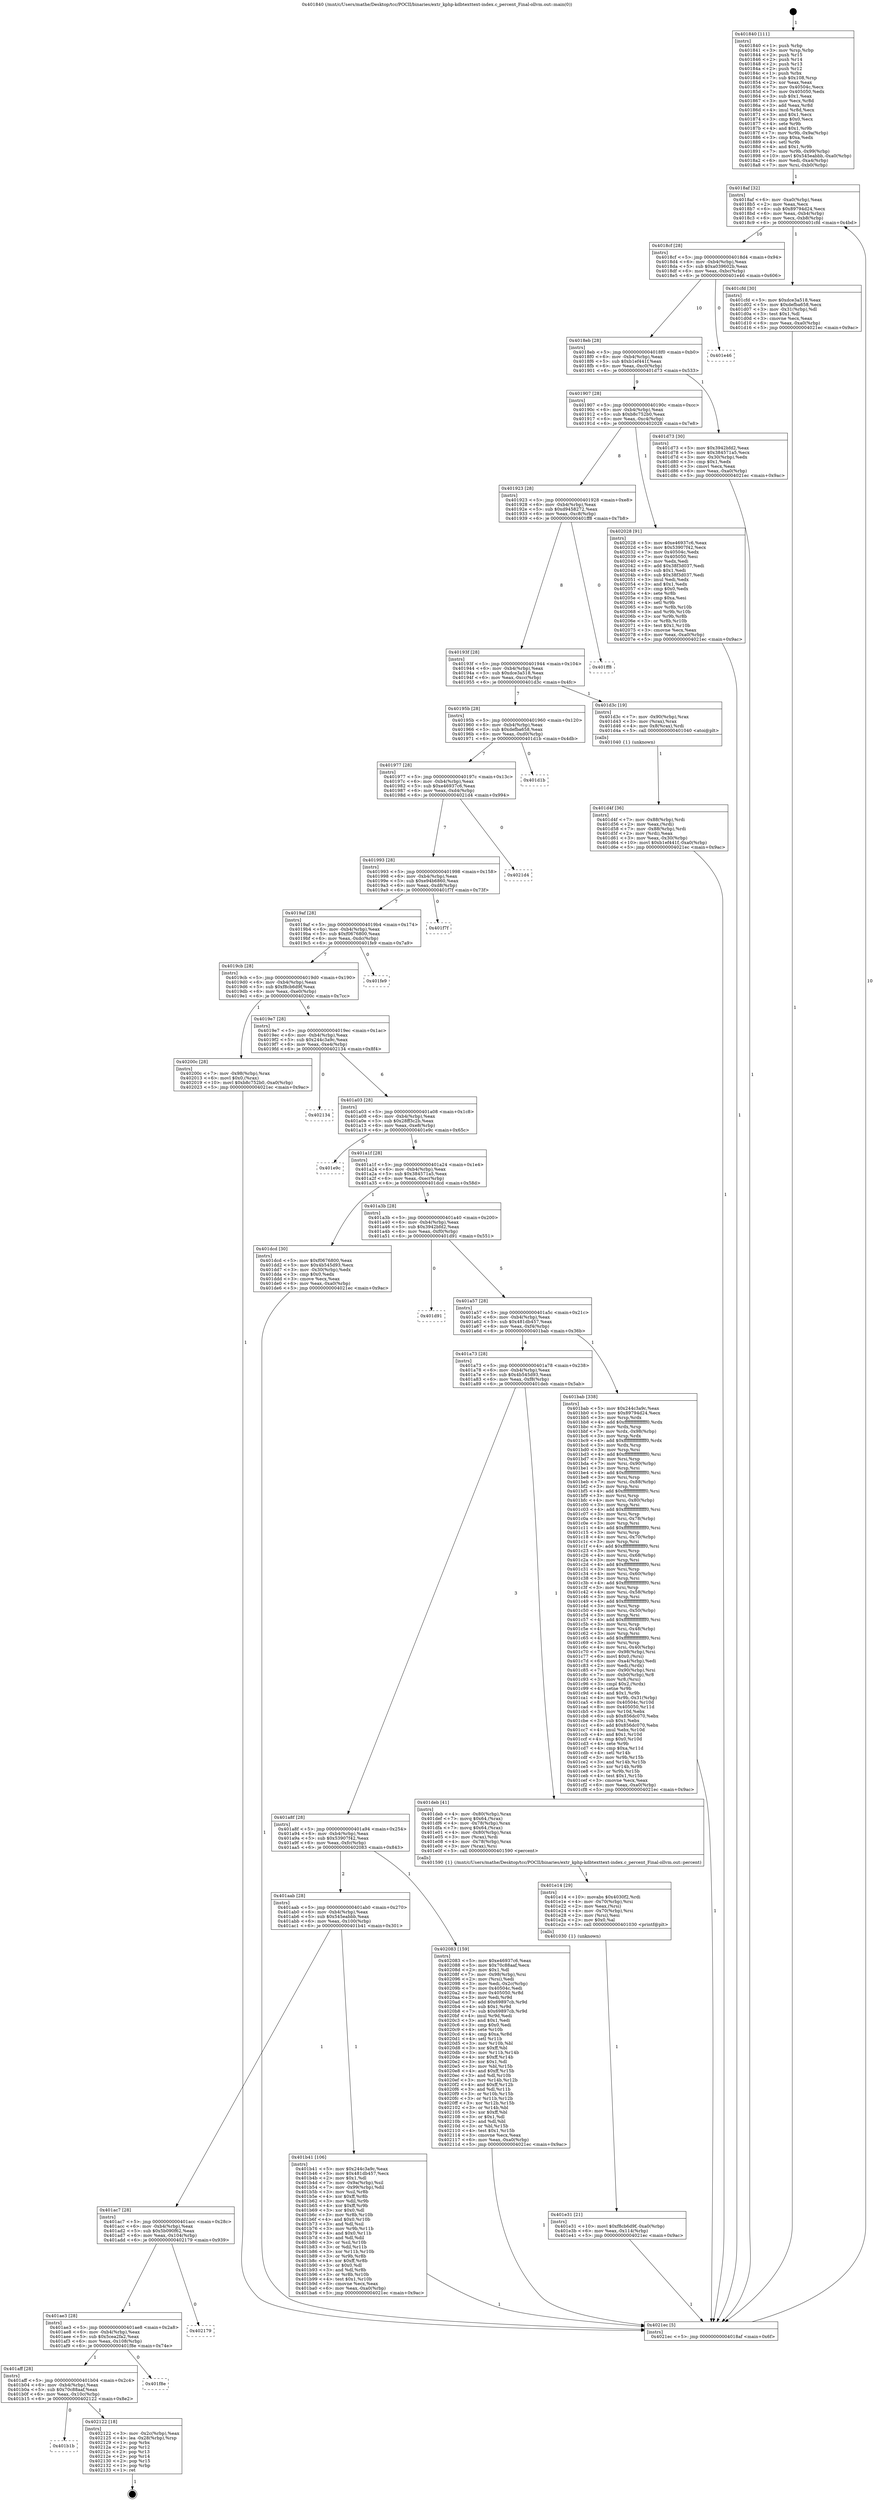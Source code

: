 digraph "0x401840" {
  label = "0x401840 (/mnt/c/Users/mathe/Desktop/tcc/POCII/binaries/extr_kphp-kdbtexttext-index.c_percent_Final-ollvm.out::main(0))"
  labelloc = "t"
  node[shape=record]

  Entry [label="",width=0.3,height=0.3,shape=circle,fillcolor=black,style=filled]
  "0x4018af" [label="{
     0x4018af [32]\l
     | [instrs]\l
     &nbsp;&nbsp;0x4018af \<+6\>: mov -0xa0(%rbp),%eax\l
     &nbsp;&nbsp;0x4018b5 \<+2\>: mov %eax,%ecx\l
     &nbsp;&nbsp;0x4018b7 \<+6\>: sub $0x89794d24,%ecx\l
     &nbsp;&nbsp;0x4018bd \<+6\>: mov %eax,-0xb4(%rbp)\l
     &nbsp;&nbsp;0x4018c3 \<+6\>: mov %ecx,-0xb8(%rbp)\l
     &nbsp;&nbsp;0x4018c9 \<+6\>: je 0000000000401cfd \<main+0x4bd\>\l
  }"]
  "0x401cfd" [label="{
     0x401cfd [30]\l
     | [instrs]\l
     &nbsp;&nbsp;0x401cfd \<+5\>: mov $0xdce3a518,%eax\l
     &nbsp;&nbsp;0x401d02 \<+5\>: mov $0xdefba658,%ecx\l
     &nbsp;&nbsp;0x401d07 \<+3\>: mov -0x31(%rbp),%dl\l
     &nbsp;&nbsp;0x401d0a \<+3\>: test $0x1,%dl\l
     &nbsp;&nbsp;0x401d0d \<+3\>: cmovne %ecx,%eax\l
     &nbsp;&nbsp;0x401d10 \<+6\>: mov %eax,-0xa0(%rbp)\l
     &nbsp;&nbsp;0x401d16 \<+5\>: jmp 00000000004021ec \<main+0x9ac\>\l
  }"]
  "0x4018cf" [label="{
     0x4018cf [28]\l
     | [instrs]\l
     &nbsp;&nbsp;0x4018cf \<+5\>: jmp 00000000004018d4 \<main+0x94\>\l
     &nbsp;&nbsp;0x4018d4 \<+6\>: mov -0xb4(%rbp),%eax\l
     &nbsp;&nbsp;0x4018da \<+5\>: sub $0xa039602b,%eax\l
     &nbsp;&nbsp;0x4018df \<+6\>: mov %eax,-0xbc(%rbp)\l
     &nbsp;&nbsp;0x4018e5 \<+6\>: je 0000000000401e46 \<main+0x606\>\l
  }"]
  Exit [label="",width=0.3,height=0.3,shape=circle,fillcolor=black,style=filled,peripheries=2]
  "0x401e46" [label="{
     0x401e46\l
  }", style=dashed]
  "0x4018eb" [label="{
     0x4018eb [28]\l
     | [instrs]\l
     &nbsp;&nbsp;0x4018eb \<+5\>: jmp 00000000004018f0 \<main+0xb0\>\l
     &nbsp;&nbsp;0x4018f0 \<+6\>: mov -0xb4(%rbp),%eax\l
     &nbsp;&nbsp;0x4018f6 \<+5\>: sub $0xb1ef441f,%eax\l
     &nbsp;&nbsp;0x4018fb \<+6\>: mov %eax,-0xc0(%rbp)\l
     &nbsp;&nbsp;0x401901 \<+6\>: je 0000000000401d73 \<main+0x533\>\l
  }"]
  "0x401b1b" [label="{
     0x401b1b\l
  }", style=dashed]
  "0x401d73" [label="{
     0x401d73 [30]\l
     | [instrs]\l
     &nbsp;&nbsp;0x401d73 \<+5\>: mov $0x3942bfd2,%eax\l
     &nbsp;&nbsp;0x401d78 \<+5\>: mov $0x384571a5,%ecx\l
     &nbsp;&nbsp;0x401d7d \<+3\>: mov -0x30(%rbp),%edx\l
     &nbsp;&nbsp;0x401d80 \<+3\>: cmp $0x1,%edx\l
     &nbsp;&nbsp;0x401d83 \<+3\>: cmovl %ecx,%eax\l
     &nbsp;&nbsp;0x401d86 \<+6\>: mov %eax,-0xa0(%rbp)\l
     &nbsp;&nbsp;0x401d8c \<+5\>: jmp 00000000004021ec \<main+0x9ac\>\l
  }"]
  "0x401907" [label="{
     0x401907 [28]\l
     | [instrs]\l
     &nbsp;&nbsp;0x401907 \<+5\>: jmp 000000000040190c \<main+0xcc\>\l
     &nbsp;&nbsp;0x40190c \<+6\>: mov -0xb4(%rbp),%eax\l
     &nbsp;&nbsp;0x401912 \<+5\>: sub $0xb8c752b0,%eax\l
     &nbsp;&nbsp;0x401917 \<+6\>: mov %eax,-0xc4(%rbp)\l
     &nbsp;&nbsp;0x40191d \<+6\>: je 0000000000402028 \<main+0x7e8\>\l
  }"]
  "0x402122" [label="{
     0x402122 [18]\l
     | [instrs]\l
     &nbsp;&nbsp;0x402122 \<+3\>: mov -0x2c(%rbp),%eax\l
     &nbsp;&nbsp;0x402125 \<+4\>: lea -0x28(%rbp),%rsp\l
     &nbsp;&nbsp;0x402129 \<+1\>: pop %rbx\l
     &nbsp;&nbsp;0x40212a \<+2\>: pop %r12\l
     &nbsp;&nbsp;0x40212c \<+2\>: pop %r13\l
     &nbsp;&nbsp;0x40212e \<+2\>: pop %r14\l
     &nbsp;&nbsp;0x402130 \<+2\>: pop %r15\l
     &nbsp;&nbsp;0x402132 \<+1\>: pop %rbp\l
     &nbsp;&nbsp;0x402133 \<+1\>: ret\l
  }"]
  "0x402028" [label="{
     0x402028 [91]\l
     | [instrs]\l
     &nbsp;&nbsp;0x402028 \<+5\>: mov $0xe46937c6,%eax\l
     &nbsp;&nbsp;0x40202d \<+5\>: mov $0x53907f42,%ecx\l
     &nbsp;&nbsp;0x402032 \<+7\>: mov 0x40504c,%edx\l
     &nbsp;&nbsp;0x402039 \<+7\>: mov 0x405050,%esi\l
     &nbsp;&nbsp;0x402040 \<+2\>: mov %edx,%edi\l
     &nbsp;&nbsp;0x402042 \<+6\>: add $0x38f3d037,%edi\l
     &nbsp;&nbsp;0x402048 \<+3\>: sub $0x1,%edi\l
     &nbsp;&nbsp;0x40204b \<+6\>: sub $0x38f3d037,%edi\l
     &nbsp;&nbsp;0x402051 \<+3\>: imul %edi,%edx\l
     &nbsp;&nbsp;0x402054 \<+3\>: and $0x1,%edx\l
     &nbsp;&nbsp;0x402057 \<+3\>: cmp $0x0,%edx\l
     &nbsp;&nbsp;0x40205a \<+4\>: sete %r8b\l
     &nbsp;&nbsp;0x40205e \<+3\>: cmp $0xa,%esi\l
     &nbsp;&nbsp;0x402061 \<+4\>: setl %r9b\l
     &nbsp;&nbsp;0x402065 \<+3\>: mov %r8b,%r10b\l
     &nbsp;&nbsp;0x402068 \<+3\>: and %r9b,%r10b\l
     &nbsp;&nbsp;0x40206b \<+3\>: xor %r9b,%r8b\l
     &nbsp;&nbsp;0x40206e \<+3\>: or %r8b,%r10b\l
     &nbsp;&nbsp;0x402071 \<+4\>: test $0x1,%r10b\l
     &nbsp;&nbsp;0x402075 \<+3\>: cmovne %ecx,%eax\l
     &nbsp;&nbsp;0x402078 \<+6\>: mov %eax,-0xa0(%rbp)\l
     &nbsp;&nbsp;0x40207e \<+5\>: jmp 00000000004021ec \<main+0x9ac\>\l
  }"]
  "0x401923" [label="{
     0x401923 [28]\l
     | [instrs]\l
     &nbsp;&nbsp;0x401923 \<+5\>: jmp 0000000000401928 \<main+0xe8\>\l
     &nbsp;&nbsp;0x401928 \<+6\>: mov -0xb4(%rbp),%eax\l
     &nbsp;&nbsp;0x40192e \<+5\>: sub $0xd9458272,%eax\l
     &nbsp;&nbsp;0x401933 \<+6\>: mov %eax,-0xc8(%rbp)\l
     &nbsp;&nbsp;0x401939 \<+6\>: je 0000000000401ff8 \<main+0x7b8\>\l
  }"]
  "0x401aff" [label="{
     0x401aff [28]\l
     | [instrs]\l
     &nbsp;&nbsp;0x401aff \<+5\>: jmp 0000000000401b04 \<main+0x2c4\>\l
     &nbsp;&nbsp;0x401b04 \<+6\>: mov -0xb4(%rbp),%eax\l
     &nbsp;&nbsp;0x401b0a \<+5\>: sub $0x70c88aaf,%eax\l
     &nbsp;&nbsp;0x401b0f \<+6\>: mov %eax,-0x10c(%rbp)\l
     &nbsp;&nbsp;0x401b15 \<+6\>: je 0000000000402122 \<main+0x8e2\>\l
  }"]
  "0x401ff8" [label="{
     0x401ff8\l
  }", style=dashed]
  "0x40193f" [label="{
     0x40193f [28]\l
     | [instrs]\l
     &nbsp;&nbsp;0x40193f \<+5\>: jmp 0000000000401944 \<main+0x104\>\l
     &nbsp;&nbsp;0x401944 \<+6\>: mov -0xb4(%rbp),%eax\l
     &nbsp;&nbsp;0x40194a \<+5\>: sub $0xdce3a518,%eax\l
     &nbsp;&nbsp;0x40194f \<+6\>: mov %eax,-0xcc(%rbp)\l
     &nbsp;&nbsp;0x401955 \<+6\>: je 0000000000401d3c \<main+0x4fc\>\l
  }"]
  "0x401f8e" [label="{
     0x401f8e\l
  }", style=dashed]
  "0x401d3c" [label="{
     0x401d3c [19]\l
     | [instrs]\l
     &nbsp;&nbsp;0x401d3c \<+7\>: mov -0x90(%rbp),%rax\l
     &nbsp;&nbsp;0x401d43 \<+3\>: mov (%rax),%rax\l
     &nbsp;&nbsp;0x401d46 \<+4\>: mov 0x8(%rax),%rdi\l
     &nbsp;&nbsp;0x401d4a \<+5\>: call 0000000000401040 \<atoi@plt\>\l
     | [calls]\l
     &nbsp;&nbsp;0x401040 \{1\} (unknown)\l
  }"]
  "0x40195b" [label="{
     0x40195b [28]\l
     | [instrs]\l
     &nbsp;&nbsp;0x40195b \<+5\>: jmp 0000000000401960 \<main+0x120\>\l
     &nbsp;&nbsp;0x401960 \<+6\>: mov -0xb4(%rbp),%eax\l
     &nbsp;&nbsp;0x401966 \<+5\>: sub $0xdefba658,%eax\l
     &nbsp;&nbsp;0x40196b \<+6\>: mov %eax,-0xd0(%rbp)\l
     &nbsp;&nbsp;0x401971 \<+6\>: je 0000000000401d1b \<main+0x4db\>\l
  }"]
  "0x401ae3" [label="{
     0x401ae3 [28]\l
     | [instrs]\l
     &nbsp;&nbsp;0x401ae3 \<+5\>: jmp 0000000000401ae8 \<main+0x2a8\>\l
     &nbsp;&nbsp;0x401ae8 \<+6\>: mov -0xb4(%rbp),%eax\l
     &nbsp;&nbsp;0x401aee \<+5\>: sub $0x5cea2fa2,%eax\l
     &nbsp;&nbsp;0x401af3 \<+6\>: mov %eax,-0x108(%rbp)\l
     &nbsp;&nbsp;0x401af9 \<+6\>: je 0000000000401f8e \<main+0x74e\>\l
  }"]
  "0x401d1b" [label="{
     0x401d1b\l
  }", style=dashed]
  "0x401977" [label="{
     0x401977 [28]\l
     | [instrs]\l
     &nbsp;&nbsp;0x401977 \<+5\>: jmp 000000000040197c \<main+0x13c\>\l
     &nbsp;&nbsp;0x40197c \<+6\>: mov -0xb4(%rbp),%eax\l
     &nbsp;&nbsp;0x401982 \<+5\>: sub $0xe46937c6,%eax\l
     &nbsp;&nbsp;0x401987 \<+6\>: mov %eax,-0xd4(%rbp)\l
     &nbsp;&nbsp;0x40198d \<+6\>: je 00000000004021d4 \<main+0x994\>\l
  }"]
  "0x402179" [label="{
     0x402179\l
  }", style=dashed]
  "0x4021d4" [label="{
     0x4021d4\l
  }", style=dashed]
  "0x401993" [label="{
     0x401993 [28]\l
     | [instrs]\l
     &nbsp;&nbsp;0x401993 \<+5\>: jmp 0000000000401998 \<main+0x158\>\l
     &nbsp;&nbsp;0x401998 \<+6\>: mov -0xb4(%rbp),%eax\l
     &nbsp;&nbsp;0x40199e \<+5\>: sub $0xe94b6860,%eax\l
     &nbsp;&nbsp;0x4019a3 \<+6\>: mov %eax,-0xd8(%rbp)\l
     &nbsp;&nbsp;0x4019a9 \<+6\>: je 0000000000401f7f \<main+0x73f\>\l
  }"]
  "0x401e31" [label="{
     0x401e31 [21]\l
     | [instrs]\l
     &nbsp;&nbsp;0x401e31 \<+10\>: movl $0xf8cb6d9f,-0xa0(%rbp)\l
     &nbsp;&nbsp;0x401e3b \<+6\>: mov %eax,-0x114(%rbp)\l
     &nbsp;&nbsp;0x401e41 \<+5\>: jmp 00000000004021ec \<main+0x9ac\>\l
  }"]
  "0x401f7f" [label="{
     0x401f7f\l
  }", style=dashed]
  "0x4019af" [label="{
     0x4019af [28]\l
     | [instrs]\l
     &nbsp;&nbsp;0x4019af \<+5\>: jmp 00000000004019b4 \<main+0x174\>\l
     &nbsp;&nbsp;0x4019b4 \<+6\>: mov -0xb4(%rbp),%eax\l
     &nbsp;&nbsp;0x4019ba \<+5\>: sub $0xf0676800,%eax\l
     &nbsp;&nbsp;0x4019bf \<+6\>: mov %eax,-0xdc(%rbp)\l
     &nbsp;&nbsp;0x4019c5 \<+6\>: je 0000000000401fe9 \<main+0x7a9\>\l
  }"]
  "0x401e14" [label="{
     0x401e14 [29]\l
     | [instrs]\l
     &nbsp;&nbsp;0x401e14 \<+10\>: movabs $0x4030f2,%rdi\l
     &nbsp;&nbsp;0x401e1e \<+4\>: mov -0x70(%rbp),%rsi\l
     &nbsp;&nbsp;0x401e22 \<+2\>: mov %eax,(%rsi)\l
     &nbsp;&nbsp;0x401e24 \<+4\>: mov -0x70(%rbp),%rsi\l
     &nbsp;&nbsp;0x401e28 \<+2\>: mov (%rsi),%esi\l
     &nbsp;&nbsp;0x401e2a \<+2\>: mov $0x0,%al\l
     &nbsp;&nbsp;0x401e2c \<+5\>: call 0000000000401030 \<printf@plt\>\l
     | [calls]\l
     &nbsp;&nbsp;0x401030 \{1\} (unknown)\l
  }"]
  "0x401fe9" [label="{
     0x401fe9\l
  }", style=dashed]
  "0x4019cb" [label="{
     0x4019cb [28]\l
     | [instrs]\l
     &nbsp;&nbsp;0x4019cb \<+5\>: jmp 00000000004019d0 \<main+0x190\>\l
     &nbsp;&nbsp;0x4019d0 \<+6\>: mov -0xb4(%rbp),%eax\l
     &nbsp;&nbsp;0x4019d6 \<+5\>: sub $0xf8cb6d9f,%eax\l
     &nbsp;&nbsp;0x4019db \<+6\>: mov %eax,-0xe0(%rbp)\l
     &nbsp;&nbsp;0x4019e1 \<+6\>: je 000000000040200c \<main+0x7cc\>\l
  }"]
  "0x401d4f" [label="{
     0x401d4f [36]\l
     | [instrs]\l
     &nbsp;&nbsp;0x401d4f \<+7\>: mov -0x88(%rbp),%rdi\l
     &nbsp;&nbsp;0x401d56 \<+2\>: mov %eax,(%rdi)\l
     &nbsp;&nbsp;0x401d58 \<+7\>: mov -0x88(%rbp),%rdi\l
     &nbsp;&nbsp;0x401d5f \<+2\>: mov (%rdi),%eax\l
     &nbsp;&nbsp;0x401d61 \<+3\>: mov %eax,-0x30(%rbp)\l
     &nbsp;&nbsp;0x401d64 \<+10\>: movl $0xb1ef441f,-0xa0(%rbp)\l
     &nbsp;&nbsp;0x401d6e \<+5\>: jmp 00000000004021ec \<main+0x9ac\>\l
  }"]
  "0x40200c" [label="{
     0x40200c [28]\l
     | [instrs]\l
     &nbsp;&nbsp;0x40200c \<+7\>: mov -0x98(%rbp),%rax\l
     &nbsp;&nbsp;0x402013 \<+6\>: movl $0x0,(%rax)\l
     &nbsp;&nbsp;0x402019 \<+10\>: movl $0xb8c752b0,-0xa0(%rbp)\l
     &nbsp;&nbsp;0x402023 \<+5\>: jmp 00000000004021ec \<main+0x9ac\>\l
  }"]
  "0x4019e7" [label="{
     0x4019e7 [28]\l
     | [instrs]\l
     &nbsp;&nbsp;0x4019e7 \<+5\>: jmp 00000000004019ec \<main+0x1ac\>\l
     &nbsp;&nbsp;0x4019ec \<+6\>: mov -0xb4(%rbp),%eax\l
     &nbsp;&nbsp;0x4019f2 \<+5\>: sub $0x244c3a9c,%eax\l
     &nbsp;&nbsp;0x4019f7 \<+6\>: mov %eax,-0xe4(%rbp)\l
     &nbsp;&nbsp;0x4019fd \<+6\>: je 0000000000402134 \<main+0x8f4\>\l
  }"]
  "0x401840" [label="{
     0x401840 [111]\l
     | [instrs]\l
     &nbsp;&nbsp;0x401840 \<+1\>: push %rbp\l
     &nbsp;&nbsp;0x401841 \<+3\>: mov %rsp,%rbp\l
     &nbsp;&nbsp;0x401844 \<+2\>: push %r15\l
     &nbsp;&nbsp;0x401846 \<+2\>: push %r14\l
     &nbsp;&nbsp;0x401848 \<+2\>: push %r13\l
     &nbsp;&nbsp;0x40184a \<+2\>: push %r12\l
     &nbsp;&nbsp;0x40184c \<+1\>: push %rbx\l
     &nbsp;&nbsp;0x40184d \<+7\>: sub $0x108,%rsp\l
     &nbsp;&nbsp;0x401854 \<+2\>: xor %eax,%eax\l
     &nbsp;&nbsp;0x401856 \<+7\>: mov 0x40504c,%ecx\l
     &nbsp;&nbsp;0x40185d \<+7\>: mov 0x405050,%edx\l
     &nbsp;&nbsp;0x401864 \<+3\>: sub $0x1,%eax\l
     &nbsp;&nbsp;0x401867 \<+3\>: mov %ecx,%r8d\l
     &nbsp;&nbsp;0x40186a \<+3\>: add %eax,%r8d\l
     &nbsp;&nbsp;0x40186d \<+4\>: imul %r8d,%ecx\l
     &nbsp;&nbsp;0x401871 \<+3\>: and $0x1,%ecx\l
     &nbsp;&nbsp;0x401874 \<+3\>: cmp $0x0,%ecx\l
     &nbsp;&nbsp;0x401877 \<+4\>: sete %r9b\l
     &nbsp;&nbsp;0x40187b \<+4\>: and $0x1,%r9b\l
     &nbsp;&nbsp;0x40187f \<+7\>: mov %r9b,-0x9a(%rbp)\l
     &nbsp;&nbsp;0x401886 \<+3\>: cmp $0xa,%edx\l
     &nbsp;&nbsp;0x401889 \<+4\>: setl %r9b\l
     &nbsp;&nbsp;0x40188d \<+4\>: and $0x1,%r9b\l
     &nbsp;&nbsp;0x401891 \<+7\>: mov %r9b,-0x99(%rbp)\l
     &nbsp;&nbsp;0x401898 \<+10\>: movl $0x545eabbb,-0xa0(%rbp)\l
     &nbsp;&nbsp;0x4018a2 \<+6\>: mov %edi,-0xa4(%rbp)\l
     &nbsp;&nbsp;0x4018a8 \<+7\>: mov %rsi,-0xb0(%rbp)\l
  }"]
  "0x402134" [label="{
     0x402134\l
  }", style=dashed]
  "0x401a03" [label="{
     0x401a03 [28]\l
     | [instrs]\l
     &nbsp;&nbsp;0x401a03 \<+5\>: jmp 0000000000401a08 \<main+0x1c8\>\l
     &nbsp;&nbsp;0x401a08 \<+6\>: mov -0xb4(%rbp),%eax\l
     &nbsp;&nbsp;0x401a0e \<+5\>: sub $0x28ff3c2b,%eax\l
     &nbsp;&nbsp;0x401a13 \<+6\>: mov %eax,-0xe8(%rbp)\l
     &nbsp;&nbsp;0x401a19 \<+6\>: je 0000000000401e9c \<main+0x65c\>\l
  }"]
  "0x4021ec" [label="{
     0x4021ec [5]\l
     | [instrs]\l
     &nbsp;&nbsp;0x4021ec \<+5\>: jmp 00000000004018af \<main+0x6f\>\l
  }"]
  "0x401e9c" [label="{
     0x401e9c\l
  }", style=dashed]
  "0x401a1f" [label="{
     0x401a1f [28]\l
     | [instrs]\l
     &nbsp;&nbsp;0x401a1f \<+5\>: jmp 0000000000401a24 \<main+0x1e4\>\l
     &nbsp;&nbsp;0x401a24 \<+6\>: mov -0xb4(%rbp),%eax\l
     &nbsp;&nbsp;0x401a2a \<+5\>: sub $0x384571a5,%eax\l
     &nbsp;&nbsp;0x401a2f \<+6\>: mov %eax,-0xec(%rbp)\l
     &nbsp;&nbsp;0x401a35 \<+6\>: je 0000000000401dcd \<main+0x58d\>\l
  }"]
  "0x401ac7" [label="{
     0x401ac7 [28]\l
     | [instrs]\l
     &nbsp;&nbsp;0x401ac7 \<+5\>: jmp 0000000000401acc \<main+0x28c\>\l
     &nbsp;&nbsp;0x401acc \<+6\>: mov -0xb4(%rbp),%eax\l
     &nbsp;&nbsp;0x401ad2 \<+5\>: sub $0x5b090f62,%eax\l
     &nbsp;&nbsp;0x401ad7 \<+6\>: mov %eax,-0x104(%rbp)\l
     &nbsp;&nbsp;0x401add \<+6\>: je 0000000000402179 \<main+0x939\>\l
  }"]
  "0x401dcd" [label="{
     0x401dcd [30]\l
     | [instrs]\l
     &nbsp;&nbsp;0x401dcd \<+5\>: mov $0xf0676800,%eax\l
     &nbsp;&nbsp;0x401dd2 \<+5\>: mov $0x4b545d93,%ecx\l
     &nbsp;&nbsp;0x401dd7 \<+3\>: mov -0x30(%rbp),%edx\l
     &nbsp;&nbsp;0x401dda \<+3\>: cmp $0x0,%edx\l
     &nbsp;&nbsp;0x401ddd \<+3\>: cmove %ecx,%eax\l
     &nbsp;&nbsp;0x401de0 \<+6\>: mov %eax,-0xa0(%rbp)\l
     &nbsp;&nbsp;0x401de6 \<+5\>: jmp 00000000004021ec \<main+0x9ac\>\l
  }"]
  "0x401a3b" [label="{
     0x401a3b [28]\l
     | [instrs]\l
     &nbsp;&nbsp;0x401a3b \<+5\>: jmp 0000000000401a40 \<main+0x200\>\l
     &nbsp;&nbsp;0x401a40 \<+6\>: mov -0xb4(%rbp),%eax\l
     &nbsp;&nbsp;0x401a46 \<+5\>: sub $0x3942bfd2,%eax\l
     &nbsp;&nbsp;0x401a4b \<+6\>: mov %eax,-0xf0(%rbp)\l
     &nbsp;&nbsp;0x401a51 \<+6\>: je 0000000000401d91 \<main+0x551\>\l
  }"]
  "0x401b41" [label="{
     0x401b41 [106]\l
     | [instrs]\l
     &nbsp;&nbsp;0x401b41 \<+5\>: mov $0x244c3a9c,%eax\l
     &nbsp;&nbsp;0x401b46 \<+5\>: mov $0x481db457,%ecx\l
     &nbsp;&nbsp;0x401b4b \<+2\>: mov $0x1,%dl\l
     &nbsp;&nbsp;0x401b4d \<+7\>: mov -0x9a(%rbp),%sil\l
     &nbsp;&nbsp;0x401b54 \<+7\>: mov -0x99(%rbp),%dil\l
     &nbsp;&nbsp;0x401b5b \<+3\>: mov %sil,%r8b\l
     &nbsp;&nbsp;0x401b5e \<+4\>: xor $0xff,%r8b\l
     &nbsp;&nbsp;0x401b62 \<+3\>: mov %dil,%r9b\l
     &nbsp;&nbsp;0x401b65 \<+4\>: xor $0xff,%r9b\l
     &nbsp;&nbsp;0x401b69 \<+3\>: xor $0x0,%dl\l
     &nbsp;&nbsp;0x401b6c \<+3\>: mov %r8b,%r10b\l
     &nbsp;&nbsp;0x401b6f \<+4\>: and $0x0,%r10b\l
     &nbsp;&nbsp;0x401b73 \<+3\>: and %dl,%sil\l
     &nbsp;&nbsp;0x401b76 \<+3\>: mov %r9b,%r11b\l
     &nbsp;&nbsp;0x401b79 \<+4\>: and $0x0,%r11b\l
     &nbsp;&nbsp;0x401b7d \<+3\>: and %dl,%dil\l
     &nbsp;&nbsp;0x401b80 \<+3\>: or %sil,%r10b\l
     &nbsp;&nbsp;0x401b83 \<+3\>: or %dil,%r11b\l
     &nbsp;&nbsp;0x401b86 \<+3\>: xor %r11b,%r10b\l
     &nbsp;&nbsp;0x401b89 \<+3\>: or %r9b,%r8b\l
     &nbsp;&nbsp;0x401b8c \<+4\>: xor $0xff,%r8b\l
     &nbsp;&nbsp;0x401b90 \<+3\>: or $0x0,%dl\l
     &nbsp;&nbsp;0x401b93 \<+3\>: and %dl,%r8b\l
     &nbsp;&nbsp;0x401b96 \<+3\>: or %r8b,%r10b\l
     &nbsp;&nbsp;0x401b99 \<+4\>: test $0x1,%r10b\l
     &nbsp;&nbsp;0x401b9d \<+3\>: cmovne %ecx,%eax\l
     &nbsp;&nbsp;0x401ba0 \<+6\>: mov %eax,-0xa0(%rbp)\l
     &nbsp;&nbsp;0x401ba6 \<+5\>: jmp 00000000004021ec \<main+0x9ac\>\l
  }"]
  "0x401d91" [label="{
     0x401d91\l
  }", style=dashed]
  "0x401a57" [label="{
     0x401a57 [28]\l
     | [instrs]\l
     &nbsp;&nbsp;0x401a57 \<+5\>: jmp 0000000000401a5c \<main+0x21c\>\l
     &nbsp;&nbsp;0x401a5c \<+6\>: mov -0xb4(%rbp),%eax\l
     &nbsp;&nbsp;0x401a62 \<+5\>: sub $0x481db457,%eax\l
     &nbsp;&nbsp;0x401a67 \<+6\>: mov %eax,-0xf4(%rbp)\l
     &nbsp;&nbsp;0x401a6d \<+6\>: je 0000000000401bab \<main+0x36b\>\l
  }"]
  "0x401aab" [label="{
     0x401aab [28]\l
     | [instrs]\l
     &nbsp;&nbsp;0x401aab \<+5\>: jmp 0000000000401ab0 \<main+0x270\>\l
     &nbsp;&nbsp;0x401ab0 \<+6\>: mov -0xb4(%rbp),%eax\l
     &nbsp;&nbsp;0x401ab6 \<+5\>: sub $0x545eabbb,%eax\l
     &nbsp;&nbsp;0x401abb \<+6\>: mov %eax,-0x100(%rbp)\l
     &nbsp;&nbsp;0x401ac1 \<+6\>: je 0000000000401b41 \<main+0x301\>\l
  }"]
  "0x401bab" [label="{
     0x401bab [338]\l
     | [instrs]\l
     &nbsp;&nbsp;0x401bab \<+5\>: mov $0x244c3a9c,%eax\l
     &nbsp;&nbsp;0x401bb0 \<+5\>: mov $0x89794d24,%ecx\l
     &nbsp;&nbsp;0x401bb5 \<+3\>: mov %rsp,%rdx\l
     &nbsp;&nbsp;0x401bb8 \<+4\>: add $0xfffffffffffffff0,%rdx\l
     &nbsp;&nbsp;0x401bbc \<+3\>: mov %rdx,%rsp\l
     &nbsp;&nbsp;0x401bbf \<+7\>: mov %rdx,-0x98(%rbp)\l
     &nbsp;&nbsp;0x401bc6 \<+3\>: mov %rsp,%rdx\l
     &nbsp;&nbsp;0x401bc9 \<+4\>: add $0xfffffffffffffff0,%rdx\l
     &nbsp;&nbsp;0x401bcd \<+3\>: mov %rdx,%rsp\l
     &nbsp;&nbsp;0x401bd0 \<+3\>: mov %rsp,%rsi\l
     &nbsp;&nbsp;0x401bd3 \<+4\>: add $0xfffffffffffffff0,%rsi\l
     &nbsp;&nbsp;0x401bd7 \<+3\>: mov %rsi,%rsp\l
     &nbsp;&nbsp;0x401bda \<+7\>: mov %rsi,-0x90(%rbp)\l
     &nbsp;&nbsp;0x401be1 \<+3\>: mov %rsp,%rsi\l
     &nbsp;&nbsp;0x401be4 \<+4\>: add $0xfffffffffffffff0,%rsi\l
     &nbsp;&nbsp;0x401be8 \<+3\>: mov %rsi,%rsp\l
     &nbsp;&nbsp;0x401beb \<+7\>: mov %rsi,-0x88(%rbp)\l
     &nbsp;&nbsp;0x401bf2 \<+3\>: mov %rsp,%rsi\l
     &nbsp;&nbsp;0x401bf5 \<+4\>: add $0xfffffffffffffff0,%rsi\l
     &nbsp;&nbsp;0x401bf9 \<+3\>: mov %rsi,%rsp\l
     &nbsp;&nbsp;0x401bfc \<+4\>: mov %rsi,-0x80(%rbp)\l
     &nbsp;&nbsp;0x401c00 \<+3\>: mov %rsp,%rsi\l
     &nbsp;&nbsp;0x401c03 \<+4\>: add $0xfffffffffffffff0,%rsi\l
     &nbsp;&nbsp;0x401c07 \<+3\>: mov %rsi,%rsp\l
     &nbsp;&nbsp;0x401c0a \<+4\>: mov %rsi,-0x78(%rbp)\l
     &nbsp;&nbsp;0x401c0e \<+3\>: mov %rsp,%rsi\l
     &nbsp;&nbsp;0x401c11 \<+4\>: add $0xfffffffffffffff0,%rsi\l
     &nbsp;&nbsp;0x401c15 \<+3\>: mov %rsi,%rsp\l
     &nbsp;&nbsp;0x401c18 \<+4\>: mov %rsi,-0x70(%rbp)\l
     &nbsp;&nbsp;0x401c1c \<+3\>: mov %rsp,%rsi\l
     &nbsp;&nbsp;0x401c1f \<+4\>: add $0xfffffffffffffff0,%rsi\l
     &nbsp;&nbsp;0x401c23 \<+3\>: mov %rsi,%rsp\l
     &nbsp;&nbsp;0x401c26 \<+4\>: mov %rsi,-0x68(%rbp)\l
     &nbsp;&nbsp;0x401c2a \<+3\>: mov %rsp,%rsi\l
     &nbsp;&nbsp;0x401c2d \<+4\>: add $0xfffffffffffffff0,%rsi\l
     &nbsp;&nbsp;0x401c31 \<+3\>: mov %rsi,%rsp\l
     &nbsp;&nbsp;0x401c34 \<+4\>: mov %rsi,-0x60(%rbp)\l
     &nbsp;&nbsp;0x401c38 \<+3\>: mov %rsp,%rsi\l
     &nbsp;&nbsp;0x401c3b \<+4\>: add $0xfffffffffffffff0,%rsi\l
     &nbsp;&nbsp;0x401c3f \<+3\>: mov %rsi,%rsp\l
     &nbsp;&nbsp;0x401c42 \<+4\>: mov %rsi,-0x58(%rbp)\l
     &nbsp;&nbsp;0x401c46 \<+3\>: mov %rsp,%rsi\l
     &nbsp;&nbsp;0x401c49 \<+4\>: add $0xfffffffffffffff0,%rsi\l
     &nbsp;&nbsp;0x401c4d \<+3\>: mov %rsi,%rsp\l
     &nbsp;&nbsp;0x401c50 \<+4\>: mov %rsi,-0x50(%rbp)\l
     &nbsp;&nbsp;0x401c54 \<+3\>: mov %rsp,%rsi\l
     &nbsp;&nbsp;0x401c57 \<+4\>: add $0xfffffffffffffff0,%rsi\l
     &nbsp;&nbsp;0x401c5b \<+3\>: mov %rsi,%rsp\l
     &nbsp;&nbsp;0x401c5e \<+4\>: mov %rsi,-0x48(%rbp)\l
     &nbsp;&nbsp;0x401c62 \<+3\>: mov %rsp,%rsi\l
     &nbsp;&nbsp;0x401c65 \<+4\>: add $0xfffffffffffffff0,%rsi\l
     &nbsp;&nbsp;0x401c69 \<+3\>: mov %rsi,%rsp\l
     &nbsp;&nbsp;0x401c6c \<+4\>: mov %rsi,-0x40(%rbp)\l
     &nbsp;&nbsp;0x401c70 \<+7\>: mov -0x98(%rbp),%rsi\l
     &nbsp;&nbsp;0x401c77 \<+6\>: movl $0x0,(%rsi)\l
     &nbsp;&nbsp;0x401c7d \<+6\>: mov -0xa4(%rbp),%edi\l
     &nbsp;&nbsp;0x401c83 \<+2\>: mov %edi,(%rdx)\l
     &nbsp;&nbsp;0x401c85 \<+7\>: mov -0x90(%rbp),%rsi\l
     &nbsp;&nbsp;0x401c8c \<+7\>: mov -0xb0(%rbp),%r8\l
     &nbsp;&nbsp;0x401c93 \<+3\>: mov %r8,(%rsi)\l
     &nbsp;&nbsp;0x401c96 \<+3\>: cmpl $0x2,(%rdx)\l
     &nbsp;&nbsp;0x401c99 \<+4\>: setne %r9b\l
     &nbsp;&nbsp;0x401c9d \<+4\>: and $0x1,%r9b\l
     &nbsp;&nbsp;0x401ca1 \<+4\>: mov %r9b,-0x31(%rbp)\l
     &nbsp;&nbsp;0x401ca5 \<+8\>: mov 0x40504c,%r10d\l
     &nbsp;&nbsp;0x401cad \<+8\>: mov 0x405050,%r11d\l
     &nbsp;&nbsp;0x401cb5 \<+3\>: mov %r10d,%ebx\l
     &nbsp;&nbsp;0x401cb8 \<+6\>: sub $0x856dc070,%ebx\l
     &nbsp;&nbsp;0x401cbe \<+3\>: sub $0x1,%ebx\l
     &nbsp;&nbsp;0x401cc1 \<+6\>: add $0x856dc070,%ebx\l
     &nbsp;&nbsp;0x401cc7 \<+4\>: imul %ebx,%r10d\l
     &nbsp;&nbsp;0x401ccb \<+4\>: and $0x1,%r10d\l
     &nbsp;&nbsp;0x401ccf \<+4\>: cmp $0x0,%r10d\l
     &nbsp;&nbsp;0x401cd3 \<+4\>: sete %r9b\l
     &nbsp;&nbsp;0x401cd7 \<+4\>: cmp $0xa,%r11d\l
     &nbsp;&nbsp;0x401cdb \<+4\>: setl %r14b\l
     &nbsp;&nbsp;0x401cdf \<+3\>: mov %r9b,%r15b\l
     &nbsp;&nbsp;0x401ce2 \<+3\>: and %r14b,%r15b\l
     &nbsp;&nbsp;0x401ce5 \<+3\>: xor %r14b,%r9b\l
     &nbsp;&nbsp;0x401ce8 \<+3\>: or %r9b,%r15b\l
     &nbsp;&nbsp;0x401ceb \<+4\>: test $0x1,%r15b\l
     &nbsp;&nbsp;0x401cef \<+3\>: cmovne %ecx,%eax\l
     &nbsp;&nbsp;0x401cf2 \<+6\>: mov %eax,-0xa0(%rbp)\l
     &nbsp;&nbsp;0x401cf8 \<+5\>: jmp 00000000004021ec \<main+0x9ac\>\l
  }"]
  "0x401a73" [label="{
     0x401a73 [28]\l
     | [instrs]\l
     &nbsp;&nbsp;0x401a73 \<+5\>: jmp 0000000000401a78 \<main+0x238\>\l
     &nbsp;&nbsp;0x401a78 \<+6\>: mov -0xb4(%rbp),%eax\l
     &nbsp;&nbsp;0x401a7e \<+5\>: sub $0x4b545d93,%eax\l
     &nbsp;&nbsp;0x401a83 \<+6\>: mov %eax,-0xf8(%rbp)\l
     &nbsp;&nbsp;0x401a89 \<+6\>: je 0000000000401deb \<main+0x5ab\>\l
  }"]
  "0x402083" [label="{
     0x402083 [159]\l
     | [instrs]\l
     &nbsp;&nbsp;0x402083 \<+5\>: mov $0xe46937c6,%eax\l
     &nbsp;&nbsp;0x402088 \<+5\>: mov $0x70c88aaf,%ecx\l
     &nbsp;&nbsp;0x40208d \<+2\>: mov $0x1,%dl\l
     &nbsp;&nbsp;0x40208f \<+7\>: mov -0x98(%rbp),%rsi\l
     &nbsp;&nbsp;0x402096 \<+2\>: mov (%rsi),%edi\l
     &nbsp;&nbsp;0x402098 \<+3\>: mov %edi,-0x2c(%rbp)\l
     &nbsp;&nbsp;0x40209b \<+7\>: mov 0x40504c,%edi\l
     &nbsp;&nbsp;0x4020a2 \<+8\>: mov 0x405050,%r8d\l
     &nbsp;&nbsp;0x4020aa \<+3\>: mov %edi,%r9d\l
     &nbsp;&nbsp;0x4020ad \<+7\>: add $0x69897cb,%r9d\l
     &nbsp;&nbsp;0x4020b4 \<+4\>: sub $0x1,%r9d\l
     &nbsp;&nbsp;0x4020b8 \<+7\>: sub $0x69897cb,%r9d\l
     &nbsp;&nbsp;0x4020bf \<+4\>: imul %r9d,%edi\l
     &nbsp;&nbsp;0x4020c3 \<+3\>: and $0x1,%edi\l
     &nbsp;&nbsp;0x4020c6 \<+3\>: cmp $0x0,%edi\l
     &nbsp;&nbsp;0x4020c9 \<+4\>: sete %r10b\l
     &nbsp;&nbsp;0x4020cd \<+4\>: cmp $0xa,%r8d\l
     &nbsp;&nbsp;0x4020d1 \<+4\>: setl %r11b\l
     &nbsp;&nbsp;0x4020d5 \<+3\>: mov %r10b,%bl\l
     &nbsp;&nbsp;0x4020d8 \<+3\>: xor $0xff,%bl\l
     &nbsp;&nbsp;0x4020db \<+3\>: mov %r11b,%r14b\l
     &nbsp;&nbsp;0x4020de \<+4\>: xor $0xff,%r14b\l
     &nbsp;&nbsp;0x4020e2 \<+3\>: xor $0x1,%dl\l
     &nbsp;&nbsp;0x4020e5 \<+3\>: mov %bl,%r15b\l
     &nbsp;&nbsp;0x4020e8 \<+4\>: and $0xff,%r15b\l
     &nbsp;&nbsp;0x4020ec \<+3\>: and %dl,%r10b\l
     &nbsp;&nbsp;0x4020ef \<+3\>: mov %r14b,%r12b\l
     &nbsp;&nbsp;0x4020f2 \<+4\>: and $0xff,%r12b\l
     &nbsp;&nbsp;0x4020f6 \<+3\>: and %dl,%r11b\l
     &nbsp;&nbsp;0x4020f9 \<+3\>: or %r10b,%r15b\l
     &nbsp;&nbsp;0x4020fc \<+3\>: or %r11b,%r12b\l
     &nbsp;&nbsp;0x4020ff \<+3\>: xor %r12b,%r15b\l
     &nbsp;&nbsp;0x402102 \<+3\>: or %r14b,%bl\l
     &nbsp;&nbsp;0x402105 \<+3\>: xor $0xff,%bl\l
     &nbsp;&nbsp;0x402108 \<+3\>: or $0x1,%dl\l
     &nbsp;&nbsp;0x40210b \<+2\>: and %dl,%bl\l
     &nbsp;&nbsp;0x40210d \<+3\>: or %bl,%r15b\l
     &nbsp;&nbsp;0x402110 \<+4\>: test $0x1,%r15b\l
     &nbsp;&nbsp;0x402114 \<+3\>: cmovne %ecx,%eax\l
     &nbsp;&nbsp;0x402117 \<+6\>: mov %eax,-0xa0(%rbp)\l
     &nbsp;&nbsp;0x40211d \<+5\>: jmp 00000000004021ec \<main+0x9ac\>\l
  }"]
  "0x401deb" [label="{
     0x401deb [41]\l
     | [instrs]\l
     &nbsp;&nbsp;0x401deb \<+4\>: mov -0x80(%rbp),%rax\l
     &nbsp;&nbsp;0x401def \<+7\>: movq $0x64,(%rax)\l
     &nbsp;&nbsp;0x401df6 \<+4\>: mov -0x78(%rbp),%rax\l
     &nbsp;&nbsp;0x401dfa \<+7\>: movq $0x64,(%rax)\l
     &nbsp;&nbsp;0x401e01 \<+4\>: mov -0x80(%rbp),%rax\l
     &nbsp;&nbsp;0x401e05 \<+3\>: mov (%rax),%rdi\l
     &nbsp;&nbsp;0x401e08 \<+4\>: mov -0x78(%rbp),%rax\l
     &nbsp;&nbsp;0x401e0c \<+3\>: mov (%rax),%rsi\l
     &nbsp;&nbsp;0x401e0f \<+5\>: call 0000000000401590 \<percent\>\l
     | [calls]\l
     &nbsp;&nbsp;0x401590 \{1\} (/mnt/c/Users/mathe/Desktop/tcc/POCII/binaries/extr_kphp-kdbtexttext-index.c_percent_Final-ollvm.out::percent)\l
  }"]
  "0x401a8f" [label="{
     0x401a8f [28]\l
     | [instrs]\l
     &nbsp;&nbsp;0x401a8f \<+5\>: jmp 0000000000401a94 \<main+0x254\>\l
     &nbsp;&nbsp;0x401a94 \<+6\>: mov -0xb4(%rbp),%eax\l
     &nbsp;&nbsp;0x401a9a \<+5\>: sub $0x53907f42,%eax\l
     &nbsp;&nbsp;0x401a9f \<+6\>: mov %eax,-0xfc(%rbp)\l
     &nbsp;&nbsp;0x401aa5 \<+6\>: je 0000000000402083 \<main+0x843\>\l
  }"]
  Entry -> "0x401840" [label=" 1"]
  "0x4018af" -> "0x401cfd" [label=" 1"]
  "0x4018af" -> "0x4018cf" [label=" 10"]
  "0x402122" -> Exit [label=" 1"]
  "0x4018cf" -> "0x401e46" [label=" 0"]
  "0x4018cf" -> "0x4018eb" [label=" 10"]
  "0x401aff" -> "0x401b1b" [label=" 0"]
  "0x4018eb" -> "0x401d73" [label=" 1"]
  "0x4018eb" -> "0x401907" [label=" 9"]
  "0x401aff" -> "0x402122" [label=" 1"]
  "0x401907" -> "0x402028" [label=" 1"]
  "0x401907" -> "0x401923" [label=" 8"]
  "0x401ae3" -> "0x401aff" [label=" 1"]
  "0x401923" -> "0x401ff8" [label=" 0"]
  "0x401923" -> "0x40193f" [label=" 8"]
  "0x401ae3" -> "0x401f8e" [label=" 0"]
  "0x40193f" -> "0x401d3c" [label=" 1"]
  "0x40193f" -> "0x40195b" [label=" 7"]
  "0x401ac7" -> "0x401ae3" [label=" 1"]
  "0x40195b" -> "0x401d1b" [label=" 0"]
  "0x40195b" -> "0x401977" [label=" 7"]
  "0x401ac7" -> "0x402179" [label=" 0"]
  "0x401977" -> "0x4021d4" [label=" 0"]
  "0x401977" -> "0x401993" [label=" 7"]
  "0x402083" -> "0x4021ec" [label=" 1"]
  "0x401993" -> "0x401f7f" [label=" 0"]
  "0x401993" -> "0x4019af" [label=" 7"]
  "0x402028" -> "0x4021ec" [label=" 1"]
  "0x4019af" -> "0x401fe9" [label=" 0"]
  "0x4019af" -> "0x4019cb" [label=" 7"]
  "0x40200c" -> "0x4021ec" [label=" 1"]
  "0x4019cb" -> "0x40200c" [label=" 1"]
  "0x4019cb" -> "0x4019e7" [label=" 6"]
  "0x401e31" -> "0x4021ec" [label=" 1"]
  "0x4019e7" -> "0x402134" [label=" 0"]
  "0x4019e7" -> "0x401a03" [label=" 6"]
  "0x401deb" -> "0x401e14" [label=" 1"]
  "0x401a03" -> "0x401e9c" [label=" 0"]
  "0x401a03" -> "0x401a1f" [label=" 6"]
  "0x401dcd" -> "0x4021ec" [label=" 1"]
  "0x401a1f" -> "0x401dcd" [label=" 1"]
  "0x401a1f" -> "0x401a3b" [label=" 5"]
  "0x401d73" -> "0x4021ec" [label=" 1"]
  "0x401a3b" -> "0x401d91" [label=" 0"]
  "0x401a3b" -> "0x401a57" [label=" 5"]
  "0x401d4f" -> "0x4021ec" [label=" 1"]
  "0x401a57" -> "0x401bab" [label=" 1"]
  "0x401a57" -> "0x401a73" [label=" 4"]
  "0x401cfd" -> "0x4021ec" [label=" 1"]
  "0x401a73" -> "0x401deb" [label=" 1"]
  "0x401a73" -> "0x401a8f" [label=" 3"]
  "0x401bab" -> "0x4021ec" [label=" 1"]
  "0x401a8f" -> "0x402083" [label=" 1"]
  "0x401a8f" -> "0x401aab" [label=" 2"]
  "0x401d3c" -> "0x401d4f" [label=" 1"]
  "0x401aab" -> "0x401b41" [label=" 1"]
  "0x401aab" -> "0x401ac7" [label=" 1"]
  "0x401b41" -> "0x4021ec" [label=" 1"]
  "0x401840" -> "0x4018af" [label=" 1"]
  "0x4021ec" -> "0x4018af" [label=" 10"]
  "0x401e14" -> "0x401e31" [label=" 1"]
}
